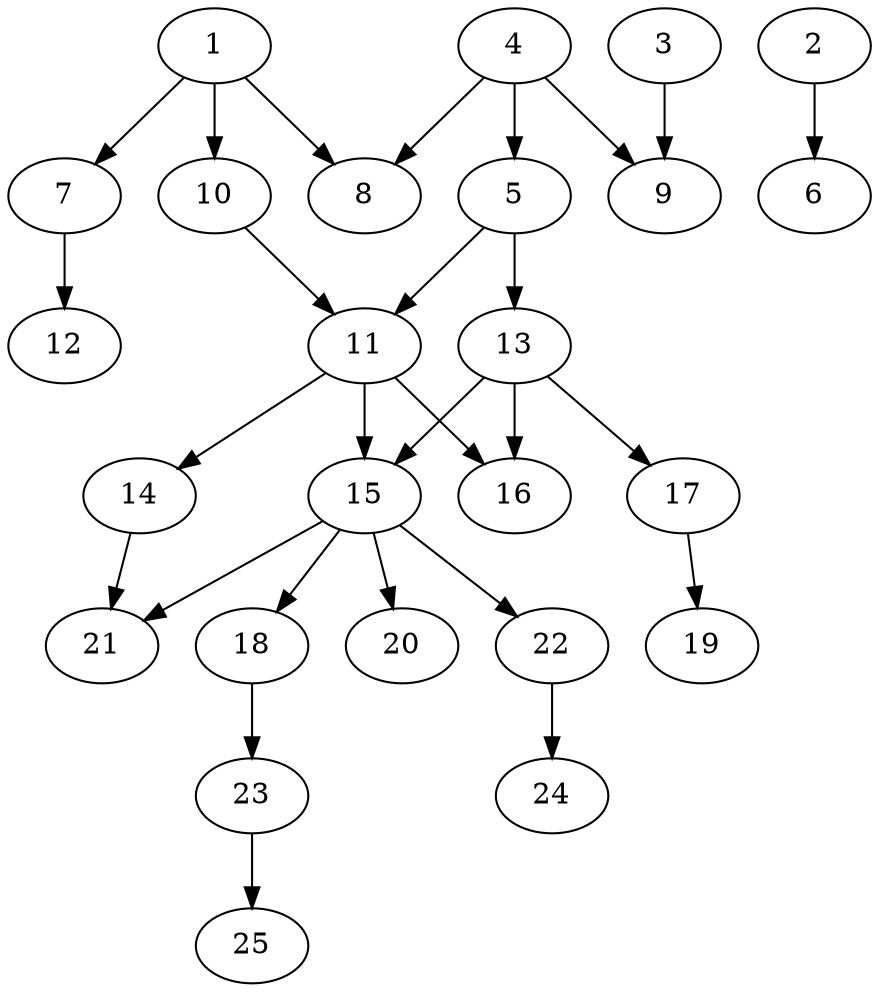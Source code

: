 // DAG (tier=2-normal, mode=compute, n=25, ccr=0.373, fat=0.508, density=0.508, regular=0.468, jump=0.195, mindata=524288, maxdata=8388608)
// DAG automatically generated by daggen at Sun Aug 24 16:33:33 2025
// /home/ermia/Project/Environments/daggen/bin/daggen --dot --ccr 0.373 --fat 0.508 --regular 0.468 --density 0.508 --jump 0.195 --mindata 524288 --maxdata 8388608 -n 25 
digraph G {
  1 [size="178741255756341837824", alpha="0.06", expect_size="89370627878170918912"]
  1 -> 7 [size ="253847675076608"]
  1 -> 8 [size ="253847675076608"]
  1 -> 10 [size ="253847675076608"]
  2 [size="534640770392128487424", alpha="0.13", expect_size="267320385196064243712"]
  2 -> 6 [size ="526984736145408"]
  3 [size="12810275891707904000", alpha="0.13", expect_size="6405137945853952000"]
  3 -> 9 [size ="43798809804800"]
  4 [size="177968072598814304", alpha="0.04", expect_size="88984036299407152"]
  4 -> 5 [size ="227439062024192"]
  4 -> 8 [size ="227439062024192"]
  4 -> 9 [size ="227439062024192"]
  5 [size="6505188354852651008", alpha="0.01", expect_size="3252594177426325504"]
  5 -> 11 [size ="27878104236032"]
  5 -> 13 [size ="27878104236032"]
  6 [size="26241254214507816", alpha="0.04", expect_size="13120627107253908"]
  7 [size="92694307062315552", alpha="0.11", expect_size="46347153531157776"]
  7 -> 12 [size ="37064259141632"]
  8 [size="4356072734838062", alpha="0.02", expect_size="2178036367419031"]
  9 [size="911905440873316352", alpha="0.00", expect_size="455952720436658176"]
  10 [size="6572191444207776", alpha="0.00", expect_size="3286095722103888"]
  10 -> 11 [size ="349636644569088"]
  11 [size="150976690388992000000", alpha="0.04", expect_size="75488345194496000000"]
  11 -> 14 [size ="226827960320000"]
  11 -> 15 [size ="226827960320000"]
  11 -> 16 [size ="226827960320000"]
  12 [size="217259527007902464", alpha="0.02", expect_size="108629763503951232"]
  13 [size="10863377306950432", alpha="0.20", expect_size="5431688653475216"]
  13 -> 15 [size ="4934925811712"]
  13 -> 16 [size ="4934925811712"]
  13 -> 17 [size ="4934925811712"]
  14 [size="155907116581974441984", alpha="0.16", expect_size="77953558290987220992"]
  14 -> 21 [size ="231739792293888"]
  15 [size="3785679359759613952", alpha="0.11", expect_size="1892839679879806976"]
  15 -> 18 [size ="19432076214272"]
  15 -> 20 [size ="19432076214272"]
  15 -> 21 [size ="19432076214272"]
  15 -> 22 [size ="19432076214272"]
  16 [size="3253160296528740352", alpha="0.04", expect_size="1626580148264370176"]
  17 [size="14574110975545358", alpha="0.08", expect_size="7287055487772679"]
  17 -> 19 [size ="229101910622208"]
  18 [size="76367733776761616", alpha="0.16", expect_size="38183866888380808"]
  18 -> 23 [size ="31538825658368"]
  19 [size="113054471457064576", alpha="0.11", expect_size="56527235728532288"]
  20 [size="354818037766191", alpha="0.02", expect_size="177409018883095"]
  21 [size="28846315559452672000", alpha="0.19", expect_size="14423157779726336000"]
  22 [size="556171521993719414784", alpha="0.02", expect_size="278085760996859707392"]
  22 -> 24 [size ="541039723020288"]
  23 [size="480334197822595268608", alpha="0.01", expect_size="240167098911297634304"]
  23 -> 25 [size ="490665653829632"]
  24 [size="500584340776326004736", alpha="0.11", expect_size="250292170388163002368"]
  25 [size="2051071491445826", alpha="0.10", expect_size="1025535745722913"]
}